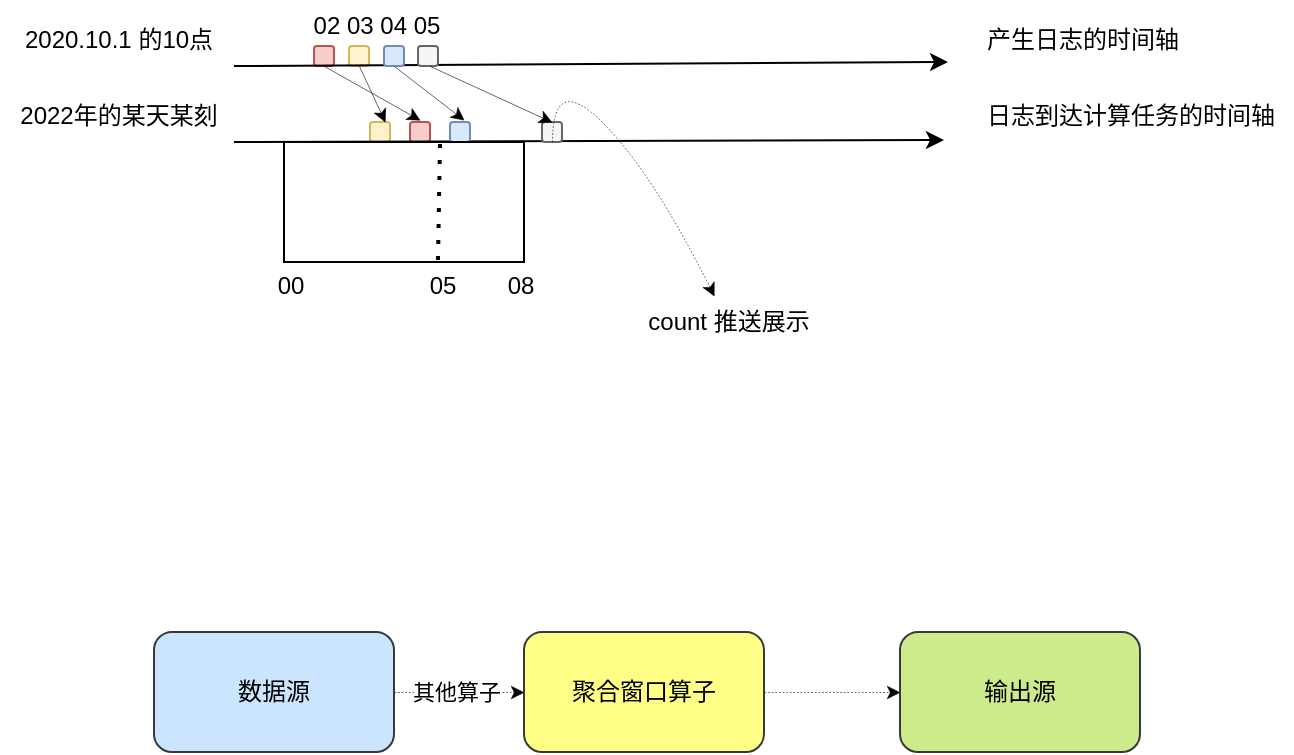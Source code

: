 <mxfile version="20.4.0" type="github">
  <diagram id="sPJugvbC0ONJ9PqJ7Bom" name="第 1 页">
    <mxGraphModel dx="865" dy="487" grid="0" gridSize="10" guides="1" tooltips="1" connect="1" arrows="1" fold="1" page="1" pageScale="1" pageWidth="827" pageHeight="1169" math="0" shadow="0">
      <root>
        <mxCell id="0" />
        <mxCell id="1" parent="0" />
        <mxCell id="6XPgIttAEbWycJ4cvZvO-1" value="" style="rounded=1;whiteSpace=wrap;html=1;fillColor=#f8cecc;strokeColor=#b85450;" parent="1" vertex="1">
          <mxGeometry x="175" y="298" width="10" height="10" as="geometry" />
        </mxCell>
        <mxCell id="6XPgIttAEbWycJ4cvZvO-5" value="" style="rounded=1;whiteSpace=wrap;html=1;fillColor=#fff2cc;strokeColor=#d6b656;" parent="1" vertex="1">
          <mxGeometry x="192.5" y="298" width="10" height="10" as="geometry" />
        </mxCell>
        <mxCell id="6XPgIttAEbWycJ4cvZvO-9" value="" style="endArrow=classic;html=1;rounded=0;strokeWidth=1;" parent="1" edge="1">
          <mxGeometry width="50" height="50" relative="1" as="geometry">
            <mxPoint x="135" y="308" as="sourcePoint" />
            <mxPoint x="492" y="306" as="targetPoint" />
          </mxGeometry>
        </mxCell>
        <mxCell id="6XPgIttAEbWycJ4cvZvO-10" value="" style="rounded=1;whiteSpace=wrap;html=1;fillColor=#f8cecc;strokeColor=#b85450;" parent="1" vertex="1">
          <mxGeometry x="223" y="336" width="10" height="10" as="geometry" />
        </mxCell>
        <mxCell id="6XPgIttAEbWycJ4cvZvO-11" value="" style="rounded=1;whiteSpace=wrap;html=1;fillColor=#fff2cc;strokeColor=#d6b656;" parent="1" vertex="1">
          <mxGeometry x="203" y="336" width="10" height="10" as="geometry" />
        </mxCell>
        <mxCell id="6XPgIttAEbWycJ4cvZvO-12" value="" style="endArrow=classic;html=1;rounded=0;strokeWidth=1;" parent="1" edge="1">
          <mxGeometry width="50" height="50" relative="1" as="geometry">
            <mxPoint x="135" y="346" as="sourcePoint" />
            <mxPoint x="490" y="345" as="targetPoint" />
          </mxGeometry>
        </mxCell>
        <mxCell id="6XPgIttAEbWycJ4cvZvO-15" value="" style="rounded=1;whiteSpace=wrap;html=1;fillColor=#dae8fc;strokeColor=#6c8ebf;" parent="1" vertex="1">
          <mxGeometry x="210" y="298" width="10" height="10" as="geometry" />
        </mxCell>
        <mxCell id="6XPgIttAEbWycJ4cvZvO-16" value="" style="rounded=1;whiteSpace=wrap;html=1;fillColor=#dae8fc;strokeColor=#6c8ebf;" parent="1" vertex="1">
          <mxGeometry x="243" y="336" width="10" height="10" as="geometry" />
        </mxCell>
        <mxCell id="6XPgIttAEbWycJ4cvZvO-17" value="" style="endArrow=classic;html=1;rounded=1;strokeWidth=0.3;exitX=0.5;exitY=1;exitDx=0;exitDy=0;" parent="1" source="6XPgIttAEbWycJ4cvZvO-1" edge="1">
          <mxGeometry width="50" height="50" relative="1" as="geometry">
            <mxPoint x="253" y="360" as="sourcePoint" />
            <mxPoint x="228" y="335" as="targetPoint" />
          </mxGeometry>
        </mxCell>
        <mxCell id="6XPgIttAEbWycJ4cvZvO-18" value="" style="rounded=1;whiteSpace=wrap;html=1;fillColor=#f5f5f5;strokeColor=#666666;fontColor=#333333;" parent="1" vertex="1">
          <mxGeometry x="227" y="298" width="10" height="10" as="geometry" />
        </mxCell>
        <mxCell id="6XPgIttAEbWycJ4cvZvO-19" value="" style="rounded=1;whiteSpace=wrap;html=1;fillColor=#f5f5f5;strokeColor=#666666;fontColor=#333333;" parent="1" vertex="1">
          <mxGeometry x="289" y="336" width="10" height="10" as="geometry" />
        </mxCell>
        <mxCell id="6XPgIttAEbWycJ4cvZvO-20" value="02 03 04 05" style="text;html=1;align=center;verticalAlign=middle;resizable=0;points=[];autosize=1;strokeColor=none;fillColor=none;" parent="1" vertex="1">
          <mxGeometry x="165" y="275" width="81" height="26" as="geometry" />
        </mxCell>
        <mxCell id="6XPgIttAEbWycJ4cvZvO-21" value="产生日志的时间轴" style="text;html=1;align=center;verticalAlign=middle;resizable=0;points=[];autosize=1;strokeColor=none;fillColor=none;" parent="1" vertex="1">
          <mxGeometry x="502" y="282" width="114" height="26" as="geometry" />
        </mxCell>
        <mxCell id="6XPgIttAEbWycJ4cvZvO-22" value="日志到达计算任务的时间轴" style="text;html=1;align=center;verticalAlign=middle;resizable=0;points=[];autosize=1;strokeColor=none;fillColor=none;" parent="1" vertex="1">
          <mxGeometry x="502" y="320" width="162" height="26" as="geometry" />
        </mxCell>
        <mxCell id="6XPgIttAEbWycJ4cvZvO-24" value="" style="endArrow=classic;html=1;rounded=1;strokeWidth=0.3;exitX=0.5;exitY=1;exitDx=0;exitDy=0;entryX=0.75;entryY=0;entryDx=0;entryDy=0;" parent="1" source="6XPgIttAEbWycJ4cvZvO-5" target="6XPgIttAEbWycJ4cvZvO-11" edge="1">
          <mxGeometry width="50" height="50" relative="1" as="geometry">
            <mxPoint x="190" y="318" as="sourcePoint" />
            <mxPoint x="209" y="334" as="targetPoint" />
          </mxGeometry>
        </mxCell>
        <mxCell id="6XPgIttAEbWycJ4cvZvO-25" value="" style="endArrow=classic;html=1;rounded=1;strokeWidth=0.3;exitX=0.5;exitY=1;exitDx=0;exitDy=0;" parent="1" edge="1">
          <mxGeometry width="50" height="50" relative="1" as="geometry">
            <mxPoint x="215" y="308" as="sourcePoint" />
            <mxPoint x="250" y="335" as="targetPoint" />
          </mxGeometry>
        </mxCell>
        <mxCell id="6XPgIttAEbWycJ4cvZvO-26" value="" style="endArrow=classic;html=1;rounded=1;strokeWidth=0.3;exitX=0.5;exitY=1;exitDx=0;exitDy=0;entryX=0.5;entryY=0;entryDx=0;entryDy=0;" parent="1" target="6XPgIttAEbWycJ4cvZvO-19" edge="1">
          <mxGeometry width="50" height="50" relative="1" as="geometry">
            <mxPoint x="233" y="308" as="sourcePoint" />
            <mxPoint x="293.5" y="334" as="targetPoint" />
          </mxGeometry>
        </mxCell>
        <mxCell id="6XPgIttAEbWycJ4cvZvO-29" value="" style="rounded=0;whiteSpace=wrap;html=1;" parent="1" vertex="1">
          <mxGeometry x="160" y="346" width="120" height="60" as="geometry" />
        </mxCell>
        <mxCell id="6XPgIttAEbWycJ4cvZvO-31" value="" style="endArrow=none;dashed=1;html=1;dashPattern=1 3;strokeWidth=2;rounded=1;" parent="1" edge="1">
          <mxGeometry width="50" height="50" relative="1" as="geometry">
            <mxPoint x="237" y="405" as="sourcePoint" />
            <mxPoint x="238" y="347" as="targetPoint" />
          </mxGeometry>
        </mxCell>
        <mxCell id="6XPgIttAEbWycJ4cvZvO-32" value="00" style="text;html=1;align=center;verticalAlign=middle;resizable=0;points=[];autosize=1;strokeColor=none;fillColor=none;" parent="1" vertex="1">
          <mxGeometry x="147" y="405" width="31" height="26" as="geometry" />
        </mxCell>
        <mxCell id="6XPgIttAEbWycJ4cvZvO-33" value="08" style="text;html=1;align=center;verticalAlign=middle;resizable=0;points=[];autosize=1;strokeColor=none;fillColor=none;" parent="1" vertex="1">
          <mxGeometry x="262" y="405" width="31" height="26" as="geometry" />
        </mxCell>
        <mxCell id="6XPgIttAEbWycJ4cvZvO-34" value="" style="curved=1;endArrow=classic;html=1;rounded=1;dashed=1;strokeWidth=0.3;exitX=0.5;exitY=1;exitDx=0;exitDy=0;" parent="1" source="6XPgIttAEbWycJ4cvZvO-19" target="6XPgIttAEbWycJ4cvZvO-35" edge="1">
          <mxGeometry width="50" height="50" relative="1" as="geometry">
            <mxPoint x="344" y="311" as="sourcePoint" />
            <mxPoint x="368" y="471" as="targetPoint" />
            <Array as="points">
              <mxPoint x="294" y="311" />
              <mxPoint x="344" y="361" />
            </Array>
          </mxGeometry>
        </mxCell>
        <mxCell id="6XPgIttAEbWycJ4cvZvO-35" value="count 推送展示" style="text;html=1;align=center;verticalAlign=middle;resizable=0;points=[];autosize=1;strokeColor=none;fillColor=none;" parent="1" vertex="1">
          <mxGeometry x="332" y="423" width="99" height="26" as="geometry" />
        </mxCell>
        <mxCell id="6XPgIttAEbWycJ4cvZvO-36" value="05" style="text;html=1;align=center;verticalAlign=middle;resizable=0;points=[];autosize=1;strokeColor=none;fillColor=none;" parent="1" vertex="1">
          <mxGeometry x="223" y="405" width="31" height="26" as="geometry" />
        </mxCell>
        <mxCell id="6XPgIttAEbWycJ4cvZvO-37" value="2020.10.1 的10点" style="text;html=1;align=center;verticalAlign=middle;resizable=0;points=[];autosize=1;strokeColor=none;fillColor=none;" parent="1" vertex="1">
          <mxGeometry x="21" y="282" width="112" height="26" as="geometry" />
        </mxCell>
        <mxCell id="6XPgIttAEbWycJ4cvZvO-38" value="2022年的某天某刻" style="text;html=1;align=center;verticalAlign=middle;resizable=0;points=[];autosize=1;strokeColor=none;fillColor=none;" parent="1" vertex="1">
          <mxGeometry x="18.5" y="320" width="117" height="26" as="geometry" />
        </mxCell>
        <mxCell id="6XPgIttAEbWycJ4cvZvO-42" value="" style="edgeStyle=orthogonalEdgeStyle;rounded=1;orthogonalLoop=1;jettySize=auto;html=1;dashed=1;strokeWidth=0.3;" parent="1" source="6XPgIttAEbWycJ4cvZvO-39" target="6XPgIttAEbWycJ4cvZvO-40" edge="1">
          <mxGeometry relative="1" as="geometry" />
        </mxCell>
        <mxCell id="6XPgIttAEbWycJ4cvZvO-44" value="其他算子" style="edgeLabel;html=1;align=center;verticalAlign=middle;resizable=0;points=[];" parent="6XPgIttAEbWycJ4cvZvO-42" vertex="1" connectable="0">
          <mxGeometry x="-0.064" relative="1" as="geometry">
            <mxPoint as="offset" />
          </mxGeometry>
        </mxCell>
        <mxCell id="6XPgIttAEbWycJ4cvZvO-39" value="数据源" style="rounded=1;whiteSpace=wrap;html=1;fillColor=#cce5ff;strokeColor=#36393d;" parent="1" vertex="1">
          <mxGeometry x="95" y="591" width="120" height="60" as="geometry" />
        </mxCell>
        <mxCell id="6XPgIttAEbWycJ4cvZvO-43" value="" style="edgeStyle=orthogonalEdgeStyle;rounded=1;orthogonalLoop=1;jettySize=auto;html=1;dashed=1;strokeWidth=0.3;" parent="1" source="6XPgIttAEbWycJ4cvZvO-40" target="6XPgIttAEbWycJ4cvZvO-41" edge="1">
          <mxGeometry relative="1" as="geometry" />
        </mxCell>
        <mxCell id="6XPgIttAEbWycJ4cvZvO-40" value="聚合窗口算子" style="rounded=1;whiteSpace=wrap;html=1;fillColor=#ffff88;strokeColor=#36393d;" parent="1" vertex="1">
          <mxGeometry x="280" y="591" width="120" height="60" as="geometry" />
        </mxCell>
        <mxCell id="6XPgIttAEbWycJ4cvZvO-41" value="输出源" style="rounded=1;whiteSpace=wrap;html=1;fillColor=#cdeb8b;strokeColor=#36393d;" parent="1" vertex="1">
          <mxGeometry x="468" y="591" width="120" height="60" as="geometry" />
        </mxCell>
      </root>
    </mxGraphModel>
  </diagram>
</mxfile>
